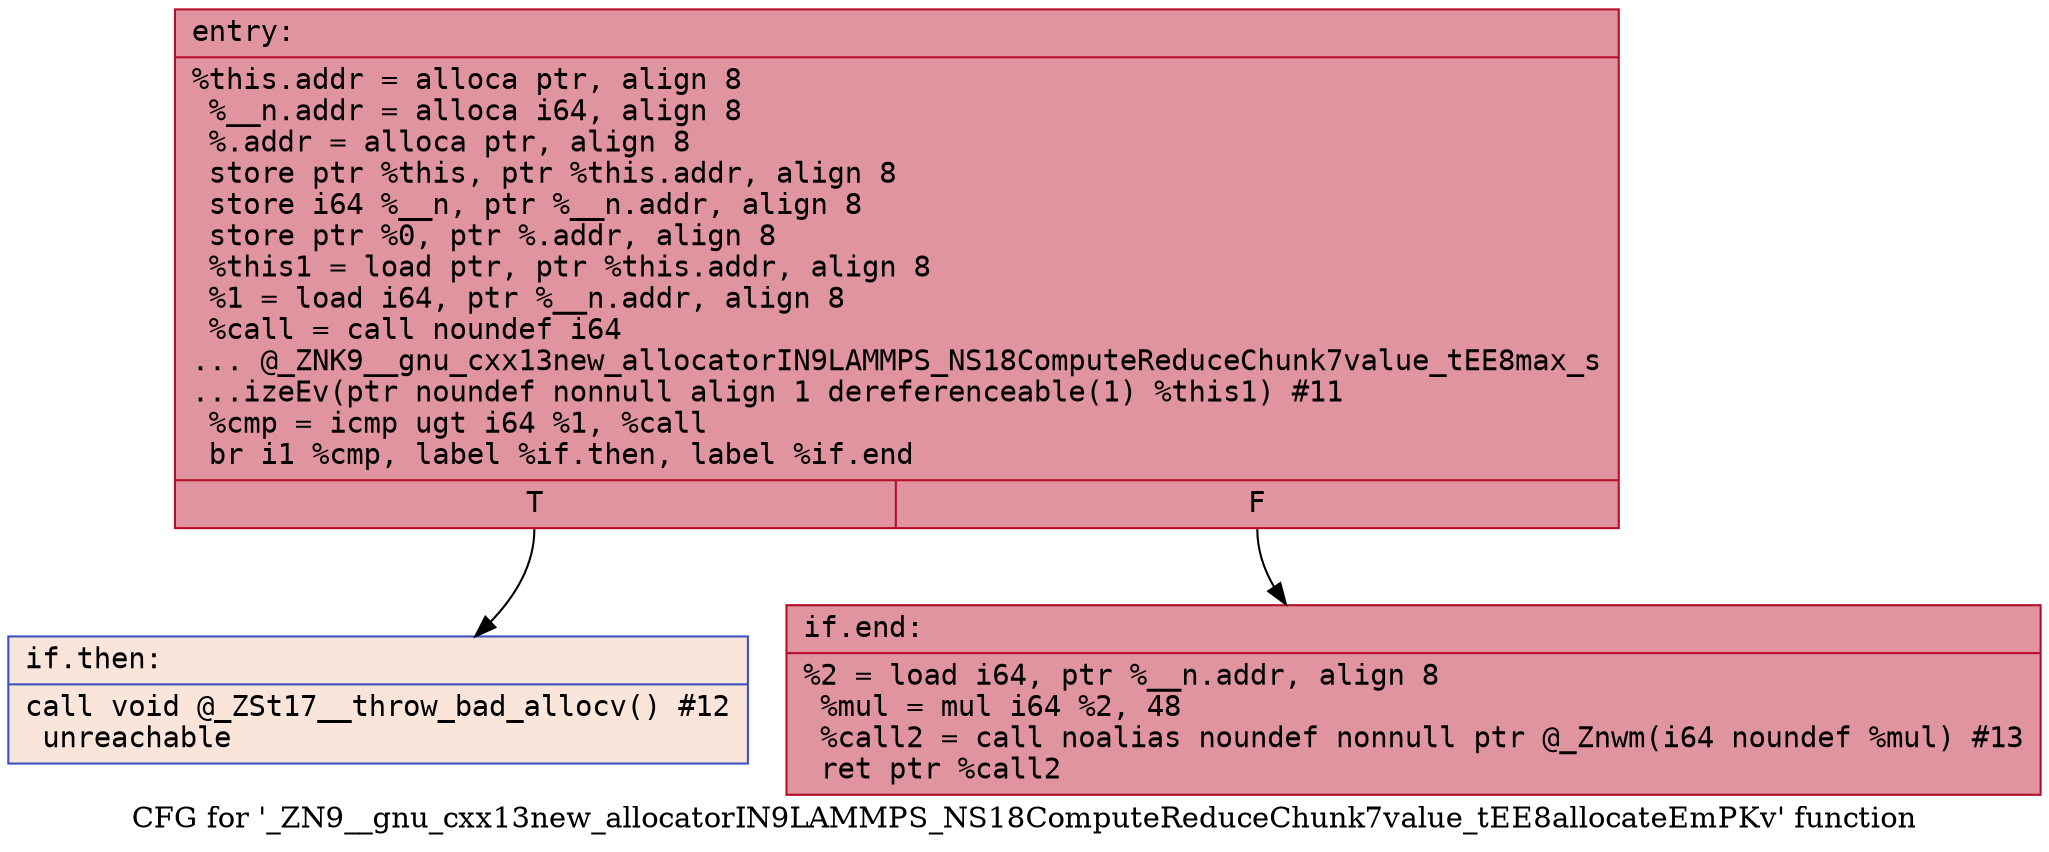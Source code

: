 digraph "CFG for '_ZN9__gnu_cxx13new_allocatorIN9LAMMPS_NS18ComputeReduceChunk7value_tEE8allocateEmPKv' function" {
	label="CFG for '_ZN9__gnu_cxx13new_allocatorIN9LAMMPS_NS18ComputeReduceChunk7value_tEE8allocateEmPKv' function";

	Node0x562fdb289810 [shape=record,color="#b70d28ff", style=filled, fillcolor="#b70d2870" fontname="Courier",label="{entry:\l|  %this.addr = alloca ptr, align 8\l  %__n.addr = alloca i64, align 8\l  %.addr = alloca ptr, align 8\l  store ptr %this, ptr %this.addr, align 8\l  store i64 %__n, ptr %__n.addr, align 8\l  store ptr %0, ptr %.addr, align 8\l  %this1 = load ptr, ptr %this.addr, align 8\l  %1 = load i64, ptr %__n.addr, align 8\l  %call = call noundef i64\l... @_ZNK9__gnu_cxx13new_allocatorIN9LAMMPS_NS18ComputeReduceChunk7value_tEE8max_s\l...izeEv(ptr noundef nonnull align 1 dereferenceable(1) %this1) #11\l  %cmp = icmp ugt i64 %1, %call\l  br i1 %cmp, label %if.then, label %if.end\l|{<s0>T|<s1>F}}"];
	Node0x562fdb289810:s0 -> Node0x562fdb289e90[tooltip="entry -> if.then\nProbability 0.00%" ];
	Node0x562fdb289810:s1 -> Node0x562fdb289f00[tooltip="entry -> if.end\nProbability 100.00%" ];
	Node0x562fdb289e90 [shape=record,color="#3d50c3ff", style=filled, fillcolor="#f4c5ad70" fontname="Courier",label="{if.then:\l|  call void @_ZSt17__throw_bad_allocv() #12\l  unreachable\l}"];
	Node0x562fdb289f00 [shape=record,color="#b70d28ff", style=filled, fillcolor="#b70d2870" fontname="Courier",label="{if.end:\l|  %2 = load i64, ptr %__n.addr, align 8\l  %mul = mul i64 %2, 48\l  %call2 = call noalias noundef nonnull ptr @_Znwm(i64 noundef %mul) #13\l  ret ptr %call2\l}"];
}
